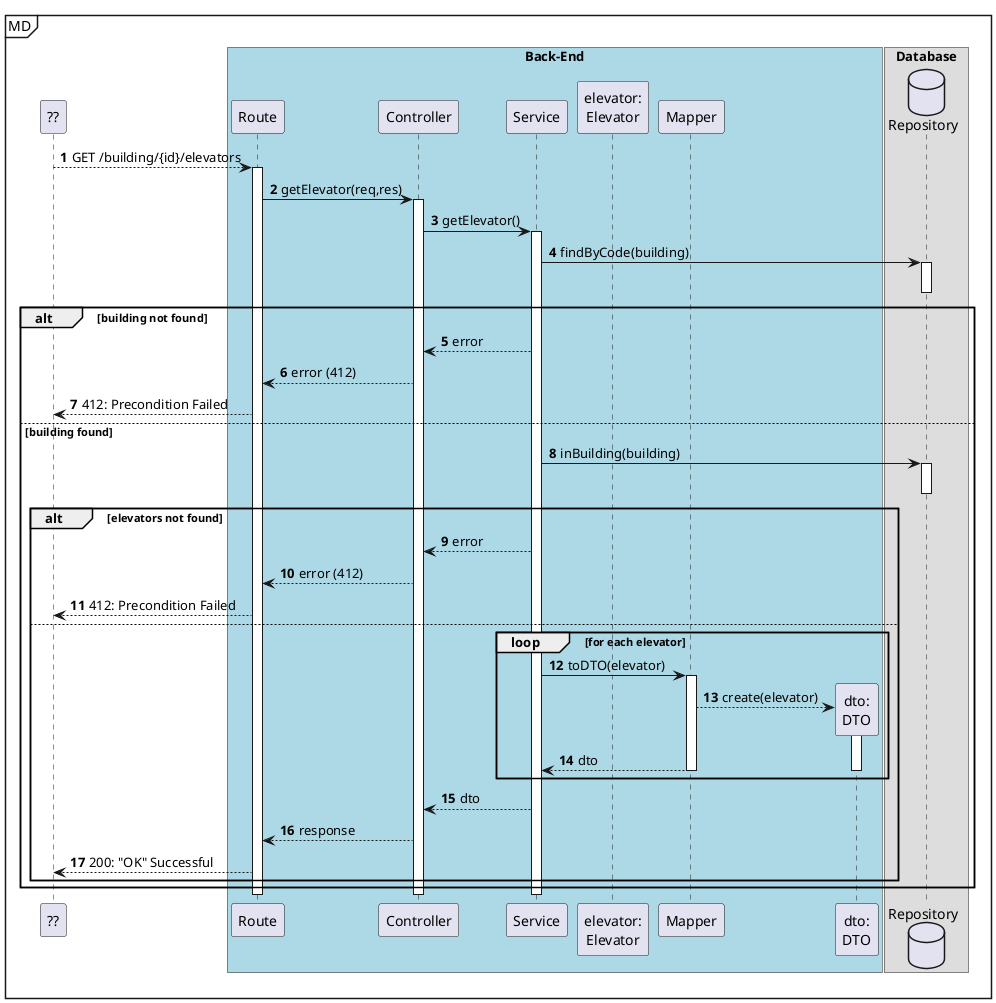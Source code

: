 @startuml
autonumber

participant "??" as ui

mainframe MD
box "Back-End" #LightBlue
participant "Route" as r
participant "Controller" as ctrl
participant "Service" as svc

participant "elevator:\nElevator" as floor
participant "Mapper" as map
participant "dto:\nDTO" as dto
end box

box "Database"
database "Repository" as repo
end box

ui --> r: GET /building/{id}/elevators
    activate r
        r -> ctrl : getElevator(req,res)
        activate ctrl
            ctrl -> svc : getElevator()
            activate svc
                svc -> repo : findByCode(building)
                activate repo
                deactivate repo

                alt building not found
                    svc --> ctrl : error
                    ctrl --> r : error (412)
                    ui<--r : 412: Precondition Failed
                else building found

                    svc -> repo: inBuilding(building)
                    activate repo
                    deactivate repo

                    alt elevators not found
                        svc --> ctrl : error
                        ctrl --> r : error (412)
                        ui<--r : 412: Precondition Failed

                    else

                        loop for each elevator

                                svc -> map : toDTO(elevator)
                            activate map
                                map --> dto** : create(elevator)
                                activate dto
                                    map --> svc : dto
                                deactivate dto
                            deactivate map
                        end loop
                            svc --> ctrl : dto
                            ctrl --> r : response
                            ui<-- r : 200: "OK" Successful

                    end
                end
            deactivate svc
        deactivate ctrl
    deactivate r

@enduml
